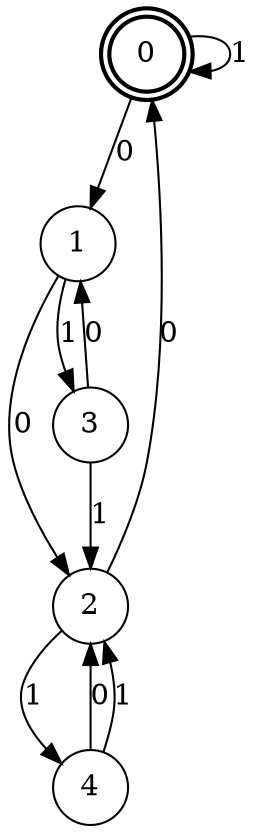 digraph Automat {
    node [shape = circle];
    0 [style = "bold"];
    0 [peripheries=2]
    0 -> 1 [label = "0"];
    0 -> 0 [label = "1"];
    1 -> 2 [label = "0"];
    1 -> 3 [label = "1"];
    2 -> 0 [label = "0"];
    2 -> 4 [label = "1"];
    3 -> 1 [label = "0"];
    3 -> 2 [label = "1"];
    4 -> 2 [label = "0"];
    4 -> 2 [label = "1"];
}
